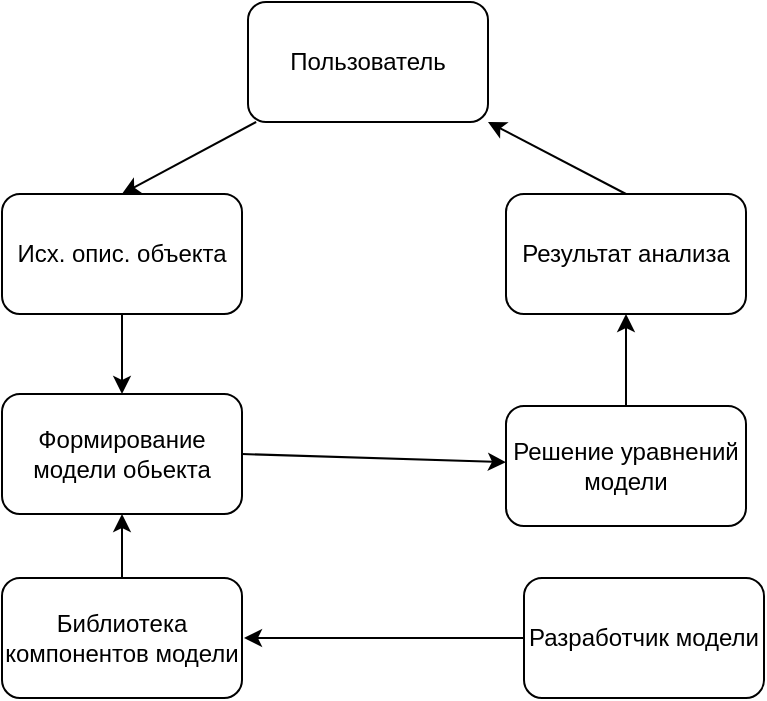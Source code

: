<mxfile version="20.8.20" type="github">
  <diagram name="Страница 1" id="7bM2gY0bvZfQtvgrsMsv">
    <mxGraphModel dx="743" dy="461" grid="0" gridSize="10" guides="1" tooltips="1" connect="1" arrows="1" fold="1" page="1" pageScale="1" pageWidth="827" pageHeight="1169" math="0" shadow="0">
      <root>
        <mxCell id="0" />
        <mxCell id="1" parent="0" />
        <mxCell id="gx-YbFX0xYSTEnHTqpCu-1" value="Пользователь" style="rounded=1;whiteSpace=wrap;html=1;" vertex="1" parent="1">
          <mxGeometry x="318" y="84" width="120" height="60" as="geometry" />
        </mxCell>
        <mxCell id="gx-YbFX0xYSTEnHTqpCu-2" value="Результат анализа" style="rounded=1;whiteSpace=wrap;html=1;" vertex="1" parent="1">
          <mxGeometry x="447" y="180" width="120" height="60" as="geometry" />
        </mxCell>
        <mxCell id="gx-YbFX0xYSTEnHTqpCu-3" value="Исх. опис. объекта" style="rounded=1;whiteSpace=wrap;html=1;" vertex="1" parent="1">
          <mxGeometry x="195" y="180" width="120" height="60" as="geometry" />
        </mxCell>
        <mxCell id="gx-YbFX0xYSTEnHTqpCu-4" value="Формирование модели обьекта" style="rounded=1;whiteSpace=wrap;html=1;" vertex="1" parent="1">
          <mxGeometry x="195" y="280" width="120" height="60" as="geometry" />
        </mxCell>
        <mxCell id="gx-YbFX0xYSTEnHTqpCu-5" value="Решение уравнений модели" style="rounded=1;whiteSpace=wrap;html=1;" vertex="1" parent="1">
          <mxGeometry x="447" y="286" width="120" height="60" as="geometry" />
        </mxCell>
        <mxCell id="gx-YbFX0xYSTEnHTqpCu-6" value="Библиотека компонентов модели" style="rounded=1;whiteSpace=wrap;html=1;" vertex="1" parent="1">
          <mxGeometry x="195" y="372" width="120" height="60" as="geometry" />
        </mxCell>
        <mxCell id="gx-YbFX0xYSTEnHTqpCu-7" value="Разработчик модели" style="rounded=1;whiteSpace=wrap;html=1;" vertex="1" parent="1">
          <mxGeometry x="456" y="372" width="120" height="60" as="geometry" />
        </mxCell>
        <mxCell id="gx-YbFX0xYSTEnHTqpCu-8" value="" style="endArrow=classic;html=1;rounded=0;entryX=0.5;entryY=1;entryDx=0;entryDy=0;exitX=0.5;exitY=0;exitDx=0;exitDy=0;" edge="1" parent="1" source="gx-YbFX0xYSTEnHTqpCu-5" target="gx-YbFX0xYSTEnHTqpCu-2">
          <mxGeometry width="50" height="50" relative="1" as="geometry">
            <mxPoint x="357" y="266" as="sourcePoint" />
            <mxPoint x="407" y="216" as="targetPoint" />
          </mxGeometry>
        </mxCell>
        <mxCell id="gx-YbFX0xYSTEnHTqpCu-9" value="" style="endArrow=classic;html=1;rounded=0;entryX=0.5;entryY=0;entryDx=0;entryDy=0;" edge="1" parent="1" source="gx-YbFX0xYSTEnHTqpCu-1" target="gx-YbFX0xYSTEnHTqpCu-3">
          <mxGeometry width="50" height="50" relative="1" as="geometry">
            <mxPoint x="357" y="245" as="sourcePoint" />
            <mxPoint x="407" y="195" as="targetPoint" />
          </mxGeometry>
        </mxCell>
        <mxCell id="gx-YbFX0xYSTEnHTqpCu-10" value="" style="endArrow=classic;html=1;rounded=0;exitX=0.5;exitY=1;exitDx=0;exitDy=0;entryX=0.5;entryY=0;entryDx=0;entryDy=0;" edge="1" parent="1" source="gx-YbFX0xYSTEnHTqpCu-3" target="gx-YbFX0xYSTEnHTqpCu-4">
          <mxGeometry width="50" height="50" relative="1" as="geometry">
            <mxPoint x="357" y="245" as="sourcePoint" />
            <mxPoint x="407" y="195" as="targetPoint" />
          </mxGeometry>
        </mxCell>
        <mxCell id="gx-YbFX0xYSTEnHTqpCu-11" value="" style="endArrow=classic;html=1;rounded=0;entryX=1;entryY=1;entryDx=0;entryDy=0;exitX=0.5;exitY=0;exitDx=0;exitDy=0;" edge="1" parent="1" source="gx-YbFX0xYSTEnHTqpCu-2" target="gx-YbFX0xYSTEnHTqpCu-1">
          <mxGeometry width="50" height="50" relative="1" as="geometry">
            <mxPoint x="357" y="245" as="sourcePoint" />
            <mxPoint x="407" y="195" as="targetPoint" />
          </mxGeometry>
        </mxCell>
        <mxCell id="gx-YbFX0xYSTEnHTqpCu-12" value="" style="endArrow=classic;html=1;rounded=0;exitX=1;exitY=0.5;exitDx=0;exitDy=0;" edge="1" parent="1" source="gx-YbFX0xYSTEnHTqpCu-4" target="gx-YbFX0xYSTEnHTqpCu-5">
          <mxGeometry width="50" height="50" relative="1" as="geometry">
            <mxPoint x="357" y="245" as="sourcePoint" />
            <mxPoint x="407" y="195" as="targetPoint" />
          </mxGeometry>
        </mxCell>
        <mxCell id="gx-YbFX0xYSTEnHTqpCu-13" value="" style="endArrow=classic;html=1;rounded=0;exitX=0;exitY=0.5;exitDx=0;exitDy=0;" edge="1" parent="1" source="gx-YbFX0xYSTEnHTqpCu-7">
          <mxGeometry width="50" height="50" relative="1" as="geometry">
            <mxPoint x="357" y="245" as="sourcePoint" />
            <mxPoint x="316" y="402" as="targetPoint" />
          </mxGeometry>
        </mxCell>
        <mxCell id="gx-YbFX0xYSTEnHTqpCu-14" value="" style="endArrow=classic;html=1;rounded=0;entryX=0.5;entryY=1;entryDx=0;entryDy=0;exitX=0.5;exitY=0;exitDx=0;exitDy=0;" edge="1" parent="1" source="gx-YbFX0xYSTEnHTqpCu-6" target="gx-YbFX0xYSTEnHTqpCu-4">
          <mxGeometry width="50" height="50" relative="1" as="geometry">
            <mxPoint x="357" y="415" as="sourcePoint" />
            <mxPoint x="407" y="365" as="targetPoint" />
          </mxGeometry>
        </mxCell>
      </root>
    </mxGraphModel>
  </diagram>
</mxfile>
